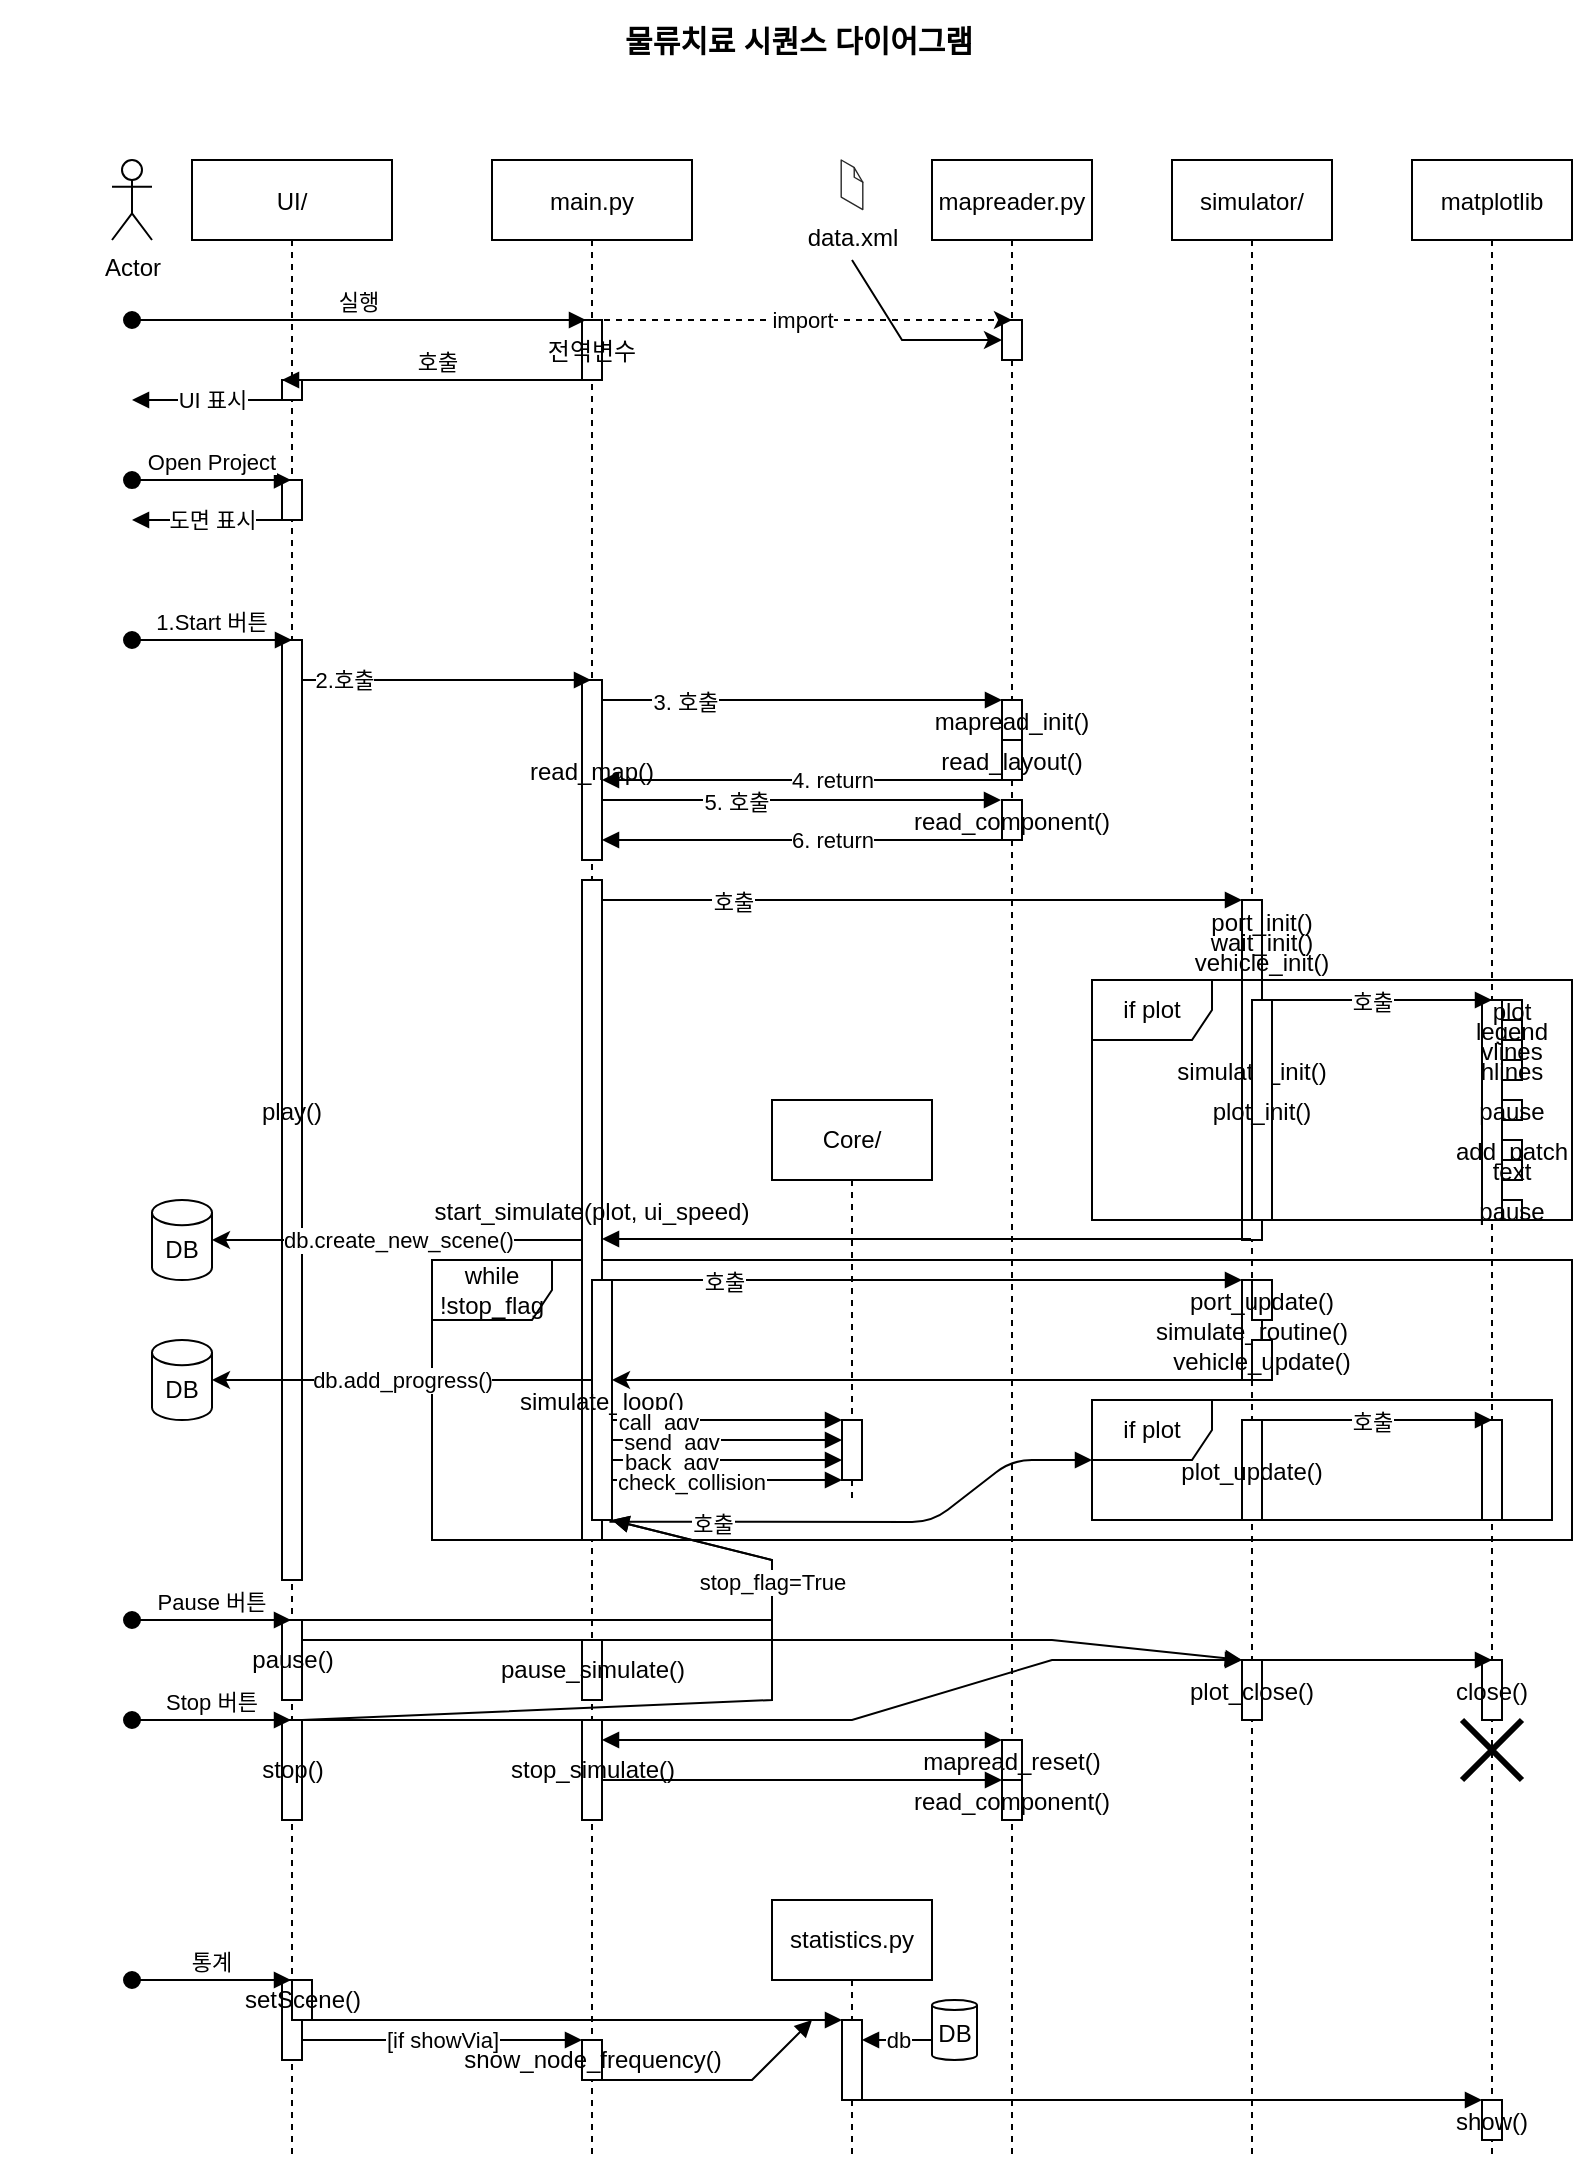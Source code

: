 <mxfile version="16.5.1" type="device"><diagram id="kgpKYQtTHZ0yAKxKKP6v" name="Page-1"><mxGraphModel dx="1102" dy="905" grid="1" gridSize="10" guides="1" tooltips="1" connect="1" arrows="1" fold="1" page="1" pageScale="1" pageWidth="827" pageHeight="1169" background="none" math="0" shadow="0"><root><mxCell id="0"/><mxCell id="1" parent="0"/><mxCell id="RDs7wkyZFtqJpZqgFAUd-1" value="while !stop_flag" style="shape=umlFrame;whiteSpace=wrap;html=1;" parent="1" vertex="1"><mxGeometry x="230" y="670" width="570" height="140" as="geometry"/></mxCell><mxCell id="3nuBFxr9cyL0pnOWT2aG-1" value="main.py" style="shape=umlLifeline;perimeter=lifelinePerimeter;container=1;collapsible=0;recursiveResize=0;rounded=0;shadow=0;strokeWidth=1;" parent="1" vertex="1"><mxGeometry x="260" y="120" width="100" height="1000" as="geometry"/></mxCell><mxCell id="3nuBFxr9cyL0pnOWT2aG-2" value="전역변수" style="points=[];perimeter=orthogonalPerimeter;rounded=0;shadow=0;strokeWidth=1;" parent="3nuBFxr9cyL0pnOWT2aG-1" vertex="1"><mxGeometry x="45" y="80" width="10" height="30" as="geometry"/></mxCell><mxCell id="3nuBFxr9cyL0pnOWT2aG-3" value="실행" style="verticalAlign=bottom;startArrow=oval;endArrow=block;startSize=8;shadow=0;strokeWidth=1;entryX=0.2;entryY=0;entryDx=0;entryDy=0;entryPerimeter=0;" parent="3nuBFxr9cyL0pnOWT2aG-1" target="3nuBFxr9cyL0pnOWT2aG-2" edge="1"><mxGeometry relative="1" as="geometry"><mxPoint x="-180" y="80" as="sourcePoint"/></mxGeometry></mxCell><mxCell id="0CZkxzJtPV3H0GrBBFks-16" value="read_map()" style="points=[];perimeter=orthogonalPerimeter;rounded=0;shadow=0;strokeWidth=1;" parent="3nuBFxr9cyL0pnOWT2aG-1" vertex="1"><mxGeometry x="45" y="260" width="10" height="90" as="geometry"/></mxCell><mxCell id="0CZkxzJtPV3H0GrBBFks-38" value="start_simulate(plot, ui_speed)" style="points=[];perimeter=orthogonalPerimeter;rounded=0;shadow=0;strokeWidth=1;" parent="3nuBFxr9cyL0pnOWT2aG-1" vertex="1"><mxGeometry x="45" y="360" width="10" height="330" as="geometry"/></mxCell><mxCell id="0CZkxzJtPV3H0GrBBFks-74" value="simulate_loop()" style="points=[];perimeter=orthogonalPerimeter;rounded=0;shadow=0;strokeWidth=1;" parent="3nuBFxr9cyL0pnOWT2aG-1" vertex="1"><mxGeometry x="50" y="560" width="10" height="120" as="geometry"/></mxCell><mxCell id="0CZkxzJtPV3H0GrBBFks-151" value="show_node_frequency()" style="html=1;points=[];perimeter=orthogonalPerimeter;" parent="3nuBFxr9cyL0pnOWT2aG-1" vertex="1"><mxGeometry x="45" y="940" width="10" height="20" as="geometry"/></mxCell><mxCell id="0CZkxzJtPV3H0GrBBFks-135" value="stop_simulate()" style="html=1;points=[];perimeter=orthogonalPerimeter;" parent="3nuBFxr9cyL0pnOWT2aG-1" vertex="1"><mxGeometry x="45" y="780" width="10" height="50" as="geometry"/></mxCell><mxCell id="0CZkxzJtPV3H0GrBBFks-136" value="pause_simulate()" style="html=1;points=[];perimeter=orthogonalPerimeter;" parent="3nuBFxr9cyL0pnOWT2aG-1" vertex="1"><mxGeometry x="45" y="740" width="10" height="30" as="geometry"/></mxCell><mxCell id="3nuBFxr9cyL0pnOWT2aG-5" value="UI/" style="shape=umlLifeline;perimeter=lifelinePerimeter;container=1;collapsible=0;recursiveResize=0;rounded=0;shadow=0;strokeWidth=1;" parent="1" vertex="1"><mxGeometry x="110" y="120" width="100" height="1000" as="geometry"/></mxCell><mxCell id="3nuBFxr9cyL0pnOWT2aG-6" value="" style="points=[];perimeter=orthogonalPerimeter;rounded=0;shadow=0;strokeWidth=1;" parent="3nuBFxr9cyL0pnOWT2aG-5" vertex="1"><mxGeometry x="45" y="110" width="10" height="10" as="geometry"/></mxCell><mxCell id="0CZkxzJtPV3H0GrBBFks-12" value="" style="points=[];perimeter=orthogonalPerimeter;rounded=0;shadow=0;strokeWidth=1;" parent="3nuBFxr9cyL0pnOWT2aG-5" vertex="1"><mxGeometry x="45" y="160" width="10" height="20" as="geometry"/></mxCell><mxCell id="0CZkxzJtPV3H0GrBBFks-13" value="play()" style="points=[];perimeter=orthogonalPerimeter;rounded=0;shadow=0;strokeWidth=1;" parent="3nuBFxr9cyL0pnOWT2aG-5" vertex="1"><mxGeometry x="45" y="240" width="10" height="470" as="geometry"/></mxCell><mxCell id="0CZkxzJtPV3H0GrBBFks-112" value="pause()" style="html=1;points=[];perimeter=orthogonalPerimeter;" parent="3nuBFxr9cyL0pnOWT2aG-5" vertex="1"><mxGeometry x="45" y="730" width="10" height="40" as="geometry"/></mxCell><mxCell id="0CZkxzJtPV3H0GrBBFks-124" value="stop()" style="html=1;points=[];perimeter=orthogonalPerimeter;" parent="3nuBFxr9cyL0pnOWT2aG-5" vertex="1"><mxGeometry x="45" y="780" width="10" height="50" as="geometry"/></mxCell><mxCell id="0CZkxzJtPV3H0GrBBFks-143" value="" style="html=1;points=[];perimeter=orthogonalPerimeter;" parent="3nuBFxr9cyL0pnOWT2aG-5" vertex="1"><mxGeometry x="45" y="910" width="10" height="40" as="geometry"/></mxCell><mxCell id="0CZkxzJtPV3H0GrBBFks-144" value="setScene()" style="html=1;points=[];perimeter=orthogonalPerimeter;" parent="3nuBFxr9cyL0pnOWT2aG-5" vertex="1"><mxGeometry x="50" y="910" width="10" height="20" as="geometry"/></mxCell><mxCell id="3nuBFxr9cyL0pnOWT2aG-8" value="호출" style="verticalAlign=bottom;endArrow=block;entryX=0;entryY=0;shadow=0;strokeWidth=1;exitX=0.6;exitY=1;exitDx=0;exitDy=0;exitPerimeter=0;" parent="1" source="3nuBFxr9cyL0pnOWT2aG-2" target="3nuBFxr9cyL0pnOWT2aG-6" edge="1"><mxGeometry relative="1" as="geometry"><mxPoint x="275" y="200" as="sourcePoint"/><mxPoint as="offset"/></mxGeometry></mxCell><mxCell id="gY3VJ3lwE8m7oJf8P-x--1" value="mapreader.py" style="shape=umlLifeline;perimeter=lifelinePerimeter;container=1;collapsible=0;recursiveResize=0;rounded=0;shadow=0;strokeWidth=1;" parent="1" vertex="1"><mxGeometry x="480" y="120" width="80" height="1000" as="geometry"/></mxCell><mxCell id="gY3VJ3lwE8m7oJf8P-x--2" value="" style="points=[];perimeter=orthogonalPerimeter;rounded=0;shadow=0;strokeWidth=1;" parent="gY3VJ3lwE8m7oJf8P-x--1" vertex="1"><mxGeometry x="35" y="80" width="10" height="20" as="geometry"/></mxCell><mxCell id="0CZkxzJtPV3H0GrBBFks-19" value="import" style="html=1;rounded=0;dashed=1;" parent="gY3VJ3lwE8m7oJf8P-x--1" source="3nuBFxr9cyL0pnOWT2aG-1" edge="1"><mxGeometry width="100" relative="1" as="geometry"><mxPoint x="-60" y="80" as="sourcePoint"/><mxPoint x="40" y="80" as="targetPoint"/></mxGeometry></mxCell><mxCell id="0CZkxzJtPV3H0GrBBFks-23" value="mapread_init()" style="points=[];perimeter=orthogonalPerimeter;rounded=0;shadow=0;strokeWidth=1;" parent="gY3VJ3lwE8m7oJf8P-x--1" vertex="1"><mxGeometry x="35" y="270" width="10" height="20" as="geometry"/></mxCell><mxCell id="0CZkxzJtPV3H0GrBBFks-28" value="read_layout()" style="points=[];perimeter=orthogonalPerimeter;rounded=0;shadow=0;strokeWidth=1;" parent="gY3VJ3lwE8m7oJf8P-x--1" vertex="1"><mxGeometry x="35" y="290" width="10" height="20" as="geometry"/></mxCell><mxCell id="0CZkxzJtPV3H0GrBBFks-31" value="read_component()" style="points=[];perimeter=orthogonalPerimeter;rounded=0;shadow=0;strokeWidth=1;" parent="gY3VJ3lwE8m7oJf8P-x--1" vertex="1"><mxGeometry x="35" y="320" width="10" height="20" as="geometry"/></mxCell><mxCell id="0CZkxzJtPV3H0GrBBFks-131" value="read_component()" style="points=[];perimeter=orthogonalPerimeter;rounded=0;shadow=0;strokeWidth=1;" parent="gY3VJ3lwE8m7oJf8P-x--1" vertex="1"><mxGeometry x="35" y="810" width="10" height="20" as="geometry"/></mxCell><mxCell id="0CZkxzJtPV3H0GrBBFks-132" value="mapread_reset()" style="points=[];perimeter=orthogonalPerimeter;rounded=0;shadow=0;strokeWidth=1;" parent="gY3VJ3lwE8m7oJf8P-x--1" vertex="1"><mxGeometry x="35" y="790" width="10" height="20" as="geometry"/></mxCell><mxCell id="RDs7wkyZFtqJpZqgFAUd-15" value="DB" style="shape=cylinder3;whiteSpace=wrap;html=1;boundedLbl=1;backgroundOutline=1;size=2.517;rounded=1;shadow=0;glass=1;sketch=0;" parent="gY3VJ3lwE8m7oJf8P-x--1" vertex="1"><mxGeometry y="920" width="22.5" height="30" as="geometry"/></mxCell><mxCell id="0CZkxzJtPV3H0GrBBFks-1" value="UI 표시" style="endArrow=block;html=1;rounded=0;endFill=1;" parent="1" edge="1"><mxGeometry width="50" height="50" relative="1" as="geometry"><mxPoint x="160" y="240" as="sourcePoint"/><mxPoint x="80" y="240" as="targetPoint"/><Array as="points"/></mxGeometry></mxCell><mxCell id="0CZkxzJtPV3H0GrBBFks-4" value="Open Project" style="verticalAlign=bottom;startArrow=oval;endArrow=block;startSize=8;shadow=0;strokeWidth=1;" parent="1" target="3nuBFxr9cyL0pnOWT2aG-5" edge="1"><mxGeometry relative="1" as="geometry"><mxPoint x="80" y="280.04" as="sourcePoint"/><mxPoint x="330" y="280" as="targetPoint"/></mxGeometry></mxCell><mxCell id="0CZkxzJtPV3H0GrBBFks-8" value="도면 표시" style="endArrow=block;html=1;rounded=0;endFill=1;" parent="1" edge="1"><mxGeometry width="50" height="50" relative="1" as="geometry"><mxPoint x="160" y="300" as="sourcePoint"/><mxPoint x="80" y="300" as="targetPoint"/><Array as="points"/></mxGeometry></mxCell><mxCell id="0CZkxzJtPV3H0GrBBFks-14" value="1.Start 버튼" style="verticalAlign=bottom;startArrow=oval;endArrow=block;startSize=8;shadow=0;strokeWidth=1;" parent="1" edge="1"><mxGeometry relative="1" as="geometry"><mxPoint x="80" y="360.0" as="sourcePoint"/><mxPoint x="160" y="360" as="targetPoint"/></mxGeometry></mxCell><mxCell id="0CZkxzJtPV3H0GrBBFks-15" value="2.호출" style="endArrow=block;html=1;rounded=0;endFill=1;" parent="1" source="0CZkxzJtPV3H0GrBBFks-13" target="3nuBFxr9cyL0pnOWT2aG-1" edge="1"><mxGeometry x="-0.727" width="50" height="50" relative="1" as="geometry"><mxPoint x="170" y="380" as="sourcePoint"/><mxPoint x="190" y="380" as="targetPoint"/><Array as="points"><mxPoint x="300" y="380"/></Array><mxPoint x="1" as="offset"/></mxGeometry></mxCell><mxCell id="0CZkxzJtPV3H0GrBBFks-17" value="simulator/" style="shape=umlLifeline;perimeter=lifelinePerimeter;container=1;collapsible=0;recursiveResize=0;rounded=0;shadow=0;strokeWidth=1;" parent="1" vertex="1"><mxGeometry x="600" y="120" width="80" height="1000" as="geometry"/></mxCell><mxCell id="0CZkxzJtPV3H0GrBBFks-18" value="simulate_init()" style="points=[];perimeter=orthogonalPerimeter;rounded=0;shadow=0;strokeWidth=1;" parent="0CZkxzJtPV3H0GrBBFks-17" vertex="1"><mxGeometry x="35" y="370" width="10" height="170" as="geometry"/></mxCell><mxCell id="0CZkxzJtPV3H0GrBBFks-45" value="port_init()" style="points=[];perimeter=orthogonalPerimeter;rounded=0;shadow=0;strokeWidth=1;" parent="0CZkxzJtPV3H0GrBBFks-17" vertex="1"><mxGeometry x="40" y="380" width="10" as="geometry"/></mxCell><mxCell id="0CZkxzJtPV3H0GrBBFks-46" value="wait_init()" style="points=[];perimeter=orthogonalPerimeter;rounded=0;shadow=0;strokeWidth=1;" parent="0CZkxzJtPV3H0GrBBFks-17" vertex="1"><mxGeometry x="40" y="390" width="10" as="geometry"/></mxCell><mxCell id="0CZkxzJtPV3H0GrBBFks-47" value="vehicle_init()" style="points=[];perimeter=orthogonalPerimeter;rounded=0;shadow=0;strokeWidth=1;" parent="0CZkxzJtPV3H0GrBBFks-17" vertex="1"><mxGeometry x="40" y="400" width="10" as="geometry"/></mxCell><mxCell id="0CZkxzJtPV3H0GrBBFks-49" value="plot_init()" style="points=[];perimeter=orthogonalPerimeter;rounded=0;shadow=0;strokeWidth=1;" parent="0CZkxzJtPV3H0GrBBFks-17" vertex="1"><mxGeometry x="40" y="420" width="10" height="110" as="geometry"/></mxCell><mxCell id="0CZkxzJtPV3H0GrBBFks-76" value="simulate_routine()" style="points=[];perimeter=orthogonalPerimeter;rounded=0;shadow=0;strokeWidth=1;" parent="0CZkxzJtPV3H0GrBBFks-17" vertex="1"><mxGeometry x="35" y="560" width="10" height="50" as="geometry"/></mxCell><mxCell id="0CZkxzJtPV3H0GrBBFks-77" value="port_update()" style="points=[];perimeter=orthogonalPerimeter;rounded=0;shadow=0;strokeWidth=1;" parent="0CZkxzJtPV3H0GrBBFks-17" vertex="1"><mxGeometry x="40" y="560" width="10" height="20" as="geometry"/></mxCell><mxCell id="0CZkxzJtPV3H0GrBBFks-78" value="vehicle_update()" style="points=[];perimeter=orthogonalPerimeter;rounded=0;shadow=0;strokeWidth=1;" parent="0CZkxzJtPV3H0GrBBFks-17" vertex="1"><mxGeometry x="40" y="590" width="10" height="20" as="geometry"/></mxCell><mxCell id="0CZkxzJtPV3H0GrBBFks-99" value="plot_update()" style="points=[];perimeter=orthogonalPerimeter;rounded=0;shadow=0;strokeWidth=1;" parent="0CZkxzJtPV3H0GrBBFks-17" vertex="1"><mxGeometry x="35" y="630" width="10" height="50" as="geometry"/></mxCell><mxCell id="0CZkxzJtPV3H0GrBBFks-114" value="plot_close()" style="points=[];perimeter=orthogonalPerimeter;rounded=0;shadow=0;strokeWidth=1;" parent="0CZkxzJtPV3H0GrBBFks-17" vertex="1"><mxGeometry x="35" y="750" width="10" height="30" as="geometry"/></mxCell><mxCell id="0CZkxzJtPV3H0GrBBFks-20" value="data.xml" style="verticalLabelPosition=bottom;html=1;verticalAlign=top;strokeWidth=1;align=center;outlineConnect=0;dashed=0;outlineConnect=0;shape=mxgraph.aws3d.file;aspect=fixed;strokeColor=#292929;" parent="1" vertex="1"><mxGeometry x="434.6" y="120" width="10.8" height="24.76" as="geometry"/></mxCell><mxCell id="0CZkxzJtPV3H0GrBBFks-22" value="" style="endArrow=classic;html=1;rounded=0;" parent="1" target="gY3VJ3lwE8m7oJf8P-x--2" edge="1"><mxGeometry width="50" height="50" relative="1" as="geometry"><mxPoint x="440" y="170" as="sourcePoint"/><mxPoint x="515" y="215" as="targetPoint"/><Array as="points"><mxPoint x="465" y="210"/></Array></mxGeometry></mxCell><mxCell id="0CZkxzJtPV3H0GrBBFks-25" value="3. 호출" style="verticalAlign=bottom;endArrow=block;shadow=0;strokeWidth=1;entryX=0;entryY=0;entryDx=0;entryDy=0;entryPerimeter=0;" parent="1" target="0CZkxzJtPV3H0GrBBFks-23" edge="1"><mxGeometry x="-0.592" y="-10" relative="1" as="geometry"><mxPoint x="315" y="390" as="sourcePoint"/><mxPoint x="500" y="390" as="targetPoint"/><mxPoint x="1" as="offset"/></mxGeometry></mxCell><mxCell id="0CZkxzJtPV3H0GrBBFks-30" value="4. return" style="endArrow=block;html=1;rounded=0;endFill=1;exitX=0;exitY=1;exitDx=0;exitDy=0;exitPerimeter=0;" parent="1" source="0CZkxzJtPV3H0GrBBFks-28" edge="1"><mxGeometry x="-0.143" width="50" height="50" relative="1" as="geometry"><mxPoint x="380" y="430" as="sourcePoint"/><mxPoint x="315" y="430" as="targetPoint"/><Array as="points"><mxPoint x="330.5" y="430"/></Array><mxPoint as="offset"/></mxGeometry></mxCell><mxCell id="0CZkxzJtPV3H0GrBBFks-32" value="5. 호출" style="verticalAlign=bottom;endArrow=block;shadow=0;strokeWidth=1;" parent="1" source="0CZkxzJtPV3H0GrBBFks-16" edge="1"><mxGeometry x="-0.324" y="-10" relative="1" as="geometry"><mxPoint x="320" y="440" as="sourcePoint"/><mxPoint x="514.5" y="440" as="targetPoint"/><mxPoint as="offset"/></mxGeometry></mxCell><mxCell id="0CZkxzJtPV3H0GrBBFks-35" value="6. return" style="endArrow=block;html=1;rounded=0;endFill=1;exitX=0;exitY=1;exitDx=0;exitDy=0;exitPerimeter=0;" parent="1" edge="1"><mxGeometry x="-0.143" width="50" height="50" relative="1" as="geometry"><mxPoint x="515" y="460" as="sourcePoint"/><mxPoint x="315" y="460" as="targetPoint"/><Array as="points"><mxPoint x="330.5" y="460"/></Array><mxPoint as="offset"/></mxGeometry></mxCell><mxCell id="0CZkxzJtPV3H0GrBBFks-41" value="matplotlib" style="shape=umlLifeline;perimeter=lifelinePerimeter;container=1;collapsible=0;recursiveResize=0;rounded=0;shadow=0;strokeWidth=1;" parent="1" vertex="1"><mxGeometry x="720" y="120" width="80" height="1000" as="geometry"/></mxCell><mxCell id="0CZkxzJtPV3H0GrBBFks-42" value="" style="points=[];perimeter=orthogonalPerimeter;rounded=0;shadow=0;strokeWidth=1;" parent="0CZkxzJtPV3H0GrBBFks-41" vertex="1"><mxGeometry x="35" y="420" width="10" height="110" as="geometry"/></mxCell><mxCell id="0CZkxzJtPV3H0GrBBFks-55" value="plot" style="points=[];perimeter=orthogonalPerimeter;rounded=0;shadow=0;strokeWidth=1;" parent="0CZkxzJtPV3H0GrBBFks-41" vertex="1"><mxGeometry x="45" y="420" width="10" height="10" as="geometry"/></mxCell><mxCell id="0CZkxzJtPV3H0GrBBFks-57" value="legend" style="points=[];perimeter=orthogonalPerimeter;rounded=0;shadow=0;strokeWidth=1;" parent="0CZkxzJtPV3H0GrBBFks-41" vertex="1"><mxGeometry x="45" y="430" width="10" height="10" as="geometry"/></mxCell><mxCell id="0CZkxzJtPV3H0GrBBFks-59" value="vlines" style="points=[];perimeter=orthogonalPerimeter;rounded=0;shadow=0;strokeWidth=1;" parent="0CZkxzJtPV3H0GrBBFks-41" vertex="1"><mxGeometry x="45" y="440" width="10" height="10" as="geometry"/></mxCell><mxCell id="0CZkxzJtPV3H0GrBBFks-60" value="hlines" style="points=[];perimeter=orthogonalPerimeter;rounded=0;shadow=0;strokeWidth=1;" parent="0CZkxzJtPV3H0GrBBFks-41" vertex="1"><mxGeometry x="45" y="450" width="10" height="10" as="geometry"/></mxCell><mxCell id="0CZkxzJtPV3H0GrBBFks-61" value="pause" style="points=[];perimeter=orthogonalPerimeter;rounded=0;shadow=0;strokeWidth=1;" parent="0CZkxzJtPV3H0GrBBFks-41" vertex="1"><mxGeometry x="45" y="470" width="10" height="10" as="geometry"/></mxCell><mxCell id="0CZkxzJtPV3H0GrBBFks-62" value="add_patch" style="points=[];perimeter=orthogonalPerimeter;rounded=0;shadow=0;strokeWidth=1;" parent="0CZkxzJtPV3H0GrBBFks-41" vertex="1"><mxGeometry x="45" y="490" width="10" height="10" as="geometry"/></mxCell><mxCell id="0CZkxzJtPV3H0GrBBFks-63" value="text" style="points=[];perimeter=orthogonalPerimeter;rounded=0;shadow=0;strokeWidth=1;" parent="0CZkxzJtPV3H0GrBBFks-41" vertex="1"><mxGeometry x="45" y="500" width="10" height="10" as="geometry"/></mxCell><mxCell id="0CZkxzJtPV3H0GrBBFks-64" value="pause" style="points=[];perimeter=orthogonalPerimeter;rounded=0;shadow=0;strokeWidth=1;" parent="0CZkxzJtPV3H0GrBBFks-41" vertex="1"><mxGeometry x="45" y="520" width="10" height="10" as="geometry"/></mxCell><mxCell id="0CZkxzJtPV3H0GrBBFks-101" value="" style="points=[];perimeter=orthogonalPerimeter;rounded=0;shadow=0;strokeWidth=1;" parent="0CZkxzJtPV3H0GrBBFks-41" vertex="1"><mxGeometry x="35" y="630" width="10" height="50" as="geometry"/></mxCell><mxCell id="0CZkxzJtPV3H0GrBBFks-115" value="close()" style="points=[];perimeter=orthogonalPerimeter;rounded=0;shadow=0;strokeWidth=1;" parent="0CZkxzJtPV3H0GrBBFks-41" vertex="1"><mxGeometry x="35" y="750" width="10" height="30" as="geometry"/></mxCell><mxCell id="0CZkxzJtPV3H0GrBBFks-122" value="" style="shape=umlDestroy;whiteSpace=wrap;html=1;strokeWidth=3;" parent="0CZkxzJtPV3H0GrBBFks-41" vertex="1"><mxGeometry x="25" y="780" width="30" height="30" as="geometry"/></mxCell><mxCell id="0CZkxzJtPV3H0GrBBFks-157" value="show()" style="points=[];perimeter=orthogonalPerimeter;rounded=0;shadow=0;strokeWidth=1;" parent="0CZkxzJtPV3H0GrBBFks-41" vertex="1"><mxGeometry x="35" y="970" width="10" height="20" as="geometry"/></mxCell><mxCell id="0CZkxzJtPV3H0GrBBFks-44" value="호출" style="verticalAlign=bottom;endArrow=block;shadow=0;strokeWidth=1;" parent="1" source="0CZkxzJtPV3H0GrBBFks-38" edge="1"><mxGeometry x="-0.587" y="-10" relative="1" as="geometry"><mxPoint x="330" y="490" as="sourcePoint"/><mxPoint x="635" y="490" as="targetPoint"/><Array as="points"/><mxPoint as="offset"/></mxGeometry></mxCell><mxCell id="0CZkxzJtPV3H0GrBBFks-65" value="호출" style="html=1;verticalAlign=bottom;endArrow=block;rounded=0;entryX=0.5;entryY=0;entryDx=0;entryDy=0;entryPerimeter=0;" parent="1" source="0CZkxzJtPV3H0GrBBFks-49" target="0CZkxzJtPV3H0GrBBFks-42" edge="1"><mxGeometry x="-0.091" y="-10" width="80" relative="1" as="geometry"><mxPoint x="670" y="540" as="sourcePoint"/><mxPoint x="750" y="540" as="targetPoint"/><mxPoint as="offset"/></mxGeometry></mxCell><mxCell id="0CZkxzJtPV3H0GrBBFks-75" value="호출" style="verticalAlign=bottom;endArrow=block;shadow=0;strokeWidth=1;" parent="1" edge="1"><mxGeometry x="-0.587" y="-10" relative="1" as="geometry"><mxPoint x="309.5" y="680" as="sourcePoint"/><mxPoint x="635" y="680" as="targetPoint"/><Array as="points"><mxPoint x="635" y="680"/></Array><mxPoint as="offset"/></mxGeometry></mxCell><mxCell id="0CZkxzJtPV3H0GrBBFks-80" value="if plot" style="shape=umlFrame;whiteSpace=wrap;html=1;" parent="1" vertex="1"><mxGeometry x="560" y="530" width="240" height="120" as="geometry"/></mxCell><mxCell id="0CZkxzJtPV3H0GrBBFks-82" value="Core/" style="shape=umlLifeline;perimeter=lifelinePerimeter;whiteSpace=wrap;html=1;container=1;collapsible=0;recursiveResize=0;outlineConnect=0;" parent="1" vertex="1"><mxGeometry x="400" y="590" width="80" height="200" as="geometry"/></mxCell><mxCell id="0CZkxzJtPV3H0GrBBFks-86" value="" style="html=1;points=[];perimeter=orthogonalPerimeter;" parent="0CZkxzJtPV3H0GrBBFks-82" vertex="1"><mxGeometry x="35" y="160" width="10" height="30" as="geometry"/></mxCell><mxCell id="0CZkxzJtPV3H0GrBBFks-87" value="call_agv" style="verticalAlign=bottom;endArrow=block;shadow=0;strokeWidth=1;" parent="1" source="0CZkxzJtPV3H0GrBBFks-74" target="0CZkxzJtPV3H0GrBBFks-86" edge="1"><mxGeometry x="-0.587" y="-10" relative="1" as="geometry"><mxPoint x="184" y="750" as="sourcePoint"/><mxPoint x="400" y="750" as="targetPoint"/><Array as="points"/><mxPoint as="offset"/></mxGeometry></mxCell><mxCell id="0CZkxzJtPV3H0GrBBFks-88" value="send_agv" style="verticalAlign=bottom;endArrow=block;shadow=0;strokeWidth=1;" parent="1" source="0CZkxzJtPV3H0GrBBFks-74" edge="1"><mxGeometry x="-0.478" y="-10" relative="1" as="geometry"><mxPoint x="330" y="760" as="sourcePoint"/><mxPoint x="435" y="760" as="targetPoint"/><Array as="points"/><mxPoint as="offset"/></mxGeometry></mxCell><mxCell id="0CZkxzJtPV3H0GrBBFks-89" value="back_agv" style="verticalAlign=bottom;endArrow=block;shadow=0;strokeWidth=1;" parent="1" source="0CZkxzJtPV3H0GrBBFks-74" edge="1"><mxGeometry x="-0.478" y="-10" relative="1" as="geometry"><mxPoint x="180" y="770" as="sourcePoint"/><mxPoint x="435" y="770" as="targetPoint"/><Array as="points"/><mxPoint as="offset"/></mxGeometry></mxCell><mxCell id="0CZkxzJtPV3H0GrBBFks-90" value="check_collision" style="verticalAlign=bottom;endArrow=block;shadow=0;strokeWidth=1;" parent="1" source="0CZkxzJtPV3H0GrBBFks-74" edge="1"><mxGeometry x="-0.304" y="-10" relative="1" as="geometry"><mxPoint x="180" y="780" as="sourcePoint"/><mxPoint x="435" y="780" as="targetPoint"/><Array as="points"/><mxPoint as="offset"/></mxGeometry></mxCell><mxCell id="0CZkxzJtPV3H0GrBBFks-98" value="호출" style="verticalAlign=bottom;endArrow=block;shadow=0;strokeWidth=1;exitX=0.872;exitY=1.007;exitDx=0;exitDy=0;exitPerimeter=0;" parent="1" source="0CZkxzJtPV3H0GrBBFks-74" target="RDs7wkyZFtqJpZqgFAUd-2" edge="1"><mxGeometry x="-0.587" y="-10" relative="1" as="geometry"><mxPoint x="350" y="800" as="sourcePoint"/><mxPoint x="635" y="800" as="targetPoint"/><Array as="points"><mxPoint x="480" y="801"/><mxPoint x="520" y="770"/></Array><mxPoint as="offset"/></mxGeometry></mxCell><mxCell id="0CZkxzJtPV3H0GrBBFks-100" value="호출" style="html=1;verticalAlign=bottom;endArrow=block;rounded=0;entryX=0.5;entryY=0;entryDx=0;entryDy=0;entryPerimeter=0;" parent="1" source="0CZkxzJtPV3H0GrBBFks-99" edge="1"><mxGeometry x="-0.043" y="-10" width="80" relative="1" as="geometry"><mxPoint x="650" y="750.0" as="sourcePoint"/><mxPoint x="760" y="750.0" as="targetPoint"/><mxPoint as="offset"/></mxGeometry></mxCell><mxCell id="0CZkxzJtPV3H0GrBBFks-111" value="Pause 버튼" style="verticalAlign=bottom;startArrow=oval;endArrow=block;startSize=8;shadow=0;strokeWidth=1;" parent="1" edge="1"><mxGeometry relative="1" as="geometry"><mxPoint x="80.0" y="850.0" as="sourcePoint"/><mxPoint x="159.5" y="850.0" as="targetPoint"/></mxGeometry></mxCell><mxCell id="0CZkxzJtPV3H0GrBBFks-116" value="" style="html=1;verticalAlign=bottom;endArrow=block;rounded=0;entryX=0.5;entryY=0;entryDx=0;entryDy=0;entryPerimeter=0;" parent="1" edge="1"><mxGeometry width="80" relative="1" as="geometry"><mxPoint x="645" y="870.0" as="sourcePoint"/><mxPoint x="760" y="870.0" as="targetPoint"/></mxGeometry></mxCell><mxCell id="0CZkxzJtPV3H0GrBBFks-119" value="" style="html=1;verticalAlign=bottom;endArrow=block;rounded=0;" parent="1" source="0CZkxzJtPV3H0GrBBFks-112" target="0CZkxzJtPV3H0GrBBFks-114" edge="1"><mxGeometry x="-0.766" y="-10" width="80" relative="1" as="geometry"><mxPoint x="380" y="850.0" as="sourcePoint"/><mxPoint x="495" y="850.0" as="targetPoint"/><Array as="points"><mxPoint x="540" y="860"/></Array><mxPoint as="offset"/></mxGeometry></mxCell><mxCell id="0CZkxzJtPV3H0GrBBFks-120" value="stop_flag=True" style="html=1;verticalAlign=bottom;endArrow=block;rounded=0;" parent="1" source="0CZkxzJtPV3H0GrBBFks-112" target="0CZkxzJtPV3H0GrBBFks-74" edge="1"><mxGeometry x="0.41" width="80" relative="1" as="geometry"><mxPoint x="355" y="930" as="sourcePoint"/><mxPoint x="180" y="860" as="targetPoint"/><Array as="points"><mxPoint x="400" y="850"/><mxPoint x="400" y="820"/></Array><mxPoint as="offset"/></mxGeometry></mxCell><mxCell id="0CZkxzJtPV3H0GrBBFks-125" value="Stop 버튼" style="verticalAlign=bottom;startArrow=oval;endArrow=block;startSize=8;shadow=0;strokeWidth=1;" parent="1" edge="1"><mxGeometry relative="1" as="geometry"><mxPoint x="80.0" y="900" as="sourcePoint"/><mxPoint x="159.5" y="900" as="targetPoint"/></mxGeometry></mxCell><mxCell id="0CZkxzJtPV3H0GrBBFks-126" value="stop_flag=True" style="html=1;verticalAlign=bottom;endArrow=block;rounded=0;" parent="1" source="0CZkxzJtPV3H0GrBBFks-124" target="0CZkxzJtPV3H0GrBBFks-74" edge="1"><mxGeometry x="0.471" width="80" relative="1" as="geometry"><mxPoint x="355" y="930" as="sourcePoint"/><mxPoint x="180" y="860" as="targetPoint"/><Array as="points"><mxPoint x="400" y="890"/><mxPoint x="400" y="820"/></Array><mxPoint as="offset"/></mxGeometry></mxCell><mxCell id="0CZkxzJtPV3H0GrBBFks-129" value="" style="html=1;verticalAlign=bottom;endArrow=block;rounded=0;" parent="1" source="0CZkxzJtPV3H0GrBBFks-124" target="0CZkxzJtPV3H0GrBBFks-114" edge="1"><mxGeometry width="80" relative="1" as="geometry"><mxPoint x="355" y="900" as="sourcePoint"/><mxPoint x="630" y="870" as="targetPoint"/><Array as="points"><mxPoint x="440" y="900"/><mxPoint x="540" y="870"/></Array></mxGeometry></mxCell><mxCell id="0CZkxzJtPV3H0GrBBFks-130" value="" style="html=1;verticalAlign=bottom;endArrow=block;rounded=0;" parent="1" source="0CZkxzJtPV3H0GrBBFks-135" target="0CZkxzJtPV3H0GrBBFks-131" edge="1"><mxGeometry x="-0.265" y="-5" width="80" relative="1" as="geometry"><mxPoint x="355" y="920" as="sourcePoint"/><mxPoint x="460" y="920" as="targetPoint"/><Array as="points"><mxPoint x="420" y="930"/></Array><mxPoint as="offset"/></mxGeometry></mxCell><mxCell id="0CZkxzJtPV3H0GrBBFks-133" value="" style="html=1;verticalAlign=bottom;endArrow=block;rounded=0;startArrow=block;startFill=1;" parent="1" target="0CZkxzJtPV3H0GrBBFks-132" edge="1"><mxGeometry x="-0.266" y="-10" width="80" relative="1" as="geometry"><mxPoint x="315" y="910" as="sourcePoint"/><mxPoint x="515" y="900" as="targetPoint"/><Array as="points"><mxPoint x="440" y="910"/></Array><mxPoint as="offset"/></mxGeometry></mxCell><mxCell id="0CZkxzJtPV3H0GrBBFks-140" value="통계" style="verticalAlign=bottom;startArrow=oval;endArrow=block;startSize=8;shadow=0;strokeWidth=1;" parent="1" edge="1"><mxGeometry relative="1" as="geometry"><mxPoint x="80.0" y="1030" as="sourcePoint"/><mxPoint x="159.5" y="1030" as="targetPoint"/></mxGeometry></mxCell><mxCell id="0CZkxzJtPV3H0GrBBFks-145" value="statistics.py" style="shape=umlLifeline;perimeter=lifelinePerimeter;whiteSpace=wrap;html=1;container=1;collapsible=0;recursiveResize=0;outlineConnect=0;" parent="1" vertex="1"><mxGeometry x="400" y="990" width="80" height="130" as="geometry"/></mxCell><mxCell id="0CZkxzJtPV3H0GrBBFks-146" value="" style="html=1;points=[];perimeter=orthogonalPerimeter;" parent="0CZkxzJtPV3H0GrBBFks-145" vertex="1"><mxGeometry x="35" y="60" width="10" height="40" as="geometry"/></mxCell><mxCell id="0CZkxzJtPV3H0GrBBFks-147" value="db" style="edgeStyle=none;rounded=0;orthogonalLoop=1;jettySize=auto;html=1;startArrow=block;startFill=1;endArrow=none;endFill=0;" parent="1" edge="1"><mxGeometry relative="1" as="geometry"><mxPoint x="445" y="1060" as="sourcePoint"/><mxPoint x="480" y="1060" as="targetPoint"/></mxGeometry></mxCell><mxCell id="0CZkxzJtPV3H0GrBBFks-148" style="edgeStyle=none;rounded=0;orthogonalLoop=1;jettySize=auto;html=1;startArrow=none;startFill=0;endArrow=block;endFill=1;" parent="1" target="0CZkxzJtPV3H0GrBBFks-146" edge="1"><mxGeometry relative="1" as="geometry"><mxPoint x="165" y="1050" as="sourcePoint"/></mxGeometry></mxCell><mxCell id="0CZkxzJtPV3H0GrBBFks-156" value="Actor" style="shape=umlActor;verticalLabelPosition=bottom;verticalAlign=top;html=1;" parent="1" vertex="1"><mxGeometry x="70" y="120" width="20" height="40" as="geometry"/></mxCell><mxCell id="0CZkxzJtPV3H0GrBBFks-152" value="[if showVia]" style="edgeStyle=none;rounded=0;orthogonalLoop=1;jettySize=auto;html=1;startArrow=none;startFill=0;endArrow=block;endFill=1;" parent="1" source="0CZkxzJtPV3H0GrBBFks-143" target="0CZkxzJtPV3H0GrBBFks-151" edge="1"><mxGeometry relative="1" as="geometry"/></mxCell><mxCell id="0CZkxzJtPV3H0GrBBFks-153" style="edgeStyle=none;rounded=0;orthogonalLoop=1;jettySize=auto;html=1;startArrow=none;startFill=0;endArrow=block;endFill=1;" parent="1" source="0CZkxzJtPV3H0GrBBFks-151" edge="1"><mxGeometry relative="1" as="geometry"><mxPoint x="420" y="1050" as="targetPoint"/><Array as="points"><mxPoint x="390" y="1080"/></Array></mxGeometry></mxCell><mxCell id="nJSrTRDEWNRowu3rRSGp-1" value="" style="endArrow=block;html=1;rounded=0;endFill=1;" parent="1" source="0CZkxzJtPV3H0GrBBFks-17" target="0CZkxzJtPV3H0GrBBFks-38" edge="1"><mxGeometry x="-0.143" width="50" height="50" relative="1" as="geometry"><mxPoint x="640" y="659.5" as="sourcePoint"/><mxPoint x="309.81" y="659.5" as="targetPoint"/><Array as="points"><mxPoint x="455.5" y="659.5"/></Array><mxPoint as="offset"/></mxGeometry></mxCell><mxCell id="RDs7wkyZFtqJpZqgFAUd-2" value="if plot" style="shape=umlFrame;whiteSpace=wrap;html=1;" parent="1" vertex="1"><mxGeometry x="560" y="740" width="230" height="60" as="geometry"/></mxCell><mxCell id="RDs7wkyZFtqJpZqgFAUd-4" value="db.create_new_scene()" style="endArrow=classic;html=1;rounded=0;strokeColor=default;" parent="1" edge="1"><mxGeometry width="50" height="50" relative="1" as="geometry"><mxPoint x="305" y="660" as="sourcePoint"/><mxPoint x="120" y="660" as="targetPoint"/></mxGeometry></mxCell><mxCell id="RDs7wkyZFtqJpZqgFAUd-5" value="db.add_progress()" style="endArrow=classic;html=1;rounded=0;strokeColor=default;" parent="1" source="0CZkxzJtPV3H0GrBBFks-74" edge="1"><mxGeometry width="50" height="50" relative="1" as="geometry"><mxPoint x="305" y="730" as="sourcePoint"/><mxPoint x="120" y="730" as="targetPoint"/></mxGeometry></mxCell><mxCell id="RDs7wkyZFtqJpZqgFAUd-7" value="" style="endArrow=classic;html=1;rounded=0;strokeColor=default;" parent="1" source="0CZkxzJtPV3H0GrBBFks-76" edge="1"><mxGeometry width="50" height="50" relative="1" as="geometry"><mxPoint x="505" y="730" as="sourcePoint"/><mxPoint x="320" y="730" as="targetPoint"/></mxGeometry></mxCell><mxCell id="RDs7wkyZFtqJpZqgFAUd-9" value="DB" style="shape=cylinder3;whiteSpace=wrap;html=1;boundedLbl=1;backgroundOutline=1;size=6.31;rounded=1;shadow=0;glass=1;sketch=0;" parent="1" vertex="1"><mxGeometry x="90" y="640" width="30" height="40" as="geometry"/></mxCell><mxCell id="RDs7wkyZFtqJpZqgFAUd-12" value="DB" style="shape=cylinder3;whiteSpace=wrap;html=1;boundedLbl=1;backgroundOutline=1;size=6.31;rounded=1;shadow=0;glass=1;sketch=0;" parent="1" vertex="1"><mxGeometry x="90" y="710" width="30" height="40" as="geometry"/></mxCell><mxCell id="0CZkxzJtPV3H0GrBBFks-150" style="edgeStyle=none;rounded=0;orthogonalLoop=1;jettySize=auto;html=1;startArrow=none;startFill=0;endArrow=block;endFill=1;" parent="1" source="0CZkxzJtPV3H0GrBBFks-146" target="0CZkxzJtPV3H0GrBBFks-157" edge="1"><mxGeometry relative="1" as="geometry"><mxPoint x="690" y="1090" as="targetPoint"/><mxPoint x="445" y="1100" as="sourcePoint"/></mxGeometry></mxCell><mxCell id="RDs7wkyZFtqJpZqgFAUd-18" value="" style="shape=image;verticalLabelPosition=bottom;labelBackgroundColor=default;verticalAlign=top;aspect=fixed;imageAspect=0;image=file:///C:/Users/SSAFY/clone/S05P31F006/UI/resources/image/play.png;" parent="1" vertex="1"><mxGeometry x="14.1" y="340" width="50.01" height="40" as="geometry"/></mxCell><mxCell id="RDs7wkyZFtqJpZqgFAUd-19" value="" style="shape=image;verticalLabelPosition=bottom;labelBackgroundColor=default;verticalAlign=top;aspect=fixed;imageAspect=0;image=file:///C:/Users/SSAFY/clone/S05P31F006/UI/resources/image/pause.png;" parent="1" vertex="1"><mxGeometry x="14.1" y="830" width="50" height="40" as="geometry"/></mxCell><mxCell id="RDs7wkyZFtqJpZqgFAUd-20" value="" style="shape=image;verticalLabelPosition=bottom;labelBackgroundColor=default;verticalAlign=top;aspect=fixed;imageAspect=0;image=file:///C:/Users/SSAFY/clone/S05P31F006/UI/resources/image/stop.png;" parent="1" vertex="1"><mxGeometry x="14.1" y="880" width="50" height="40" as="geometry"/></mxCell><mxCell id="RDs7wkyZFtqJpZqgFAUd-21" value="" style="shape=image;verticalLabelPosition=bottom;labelBackgroundColor=default;verticalAlign=top;aspect=fixed;imageAspect=0;image=file:///C:/Users/SSAFY/clone/S05P31F006/UI/resources/image/load2.png;" parent="1" vertex="1"><mxGeometry x="14.1" y="260" width="51.59" height="41.28" as="geometry"/></mxCell><mxCell id="RDs7wkyZFtqJpZqgFAUd-22" value="물류치료 시퀀스 다이어그램" style="text;html=1;strokeColor=none;fillColor=none;align=center;verticalAlign=middle;whiteSpace=wrap;rounded=0;fontStyle=1;fontSize=15;" parent="1" vertex="1"><mxGeometry x="303" y="40" width="221" height="39" as="geometry"/></mxCell></root></mxGraphModel></diagram></mxfile>